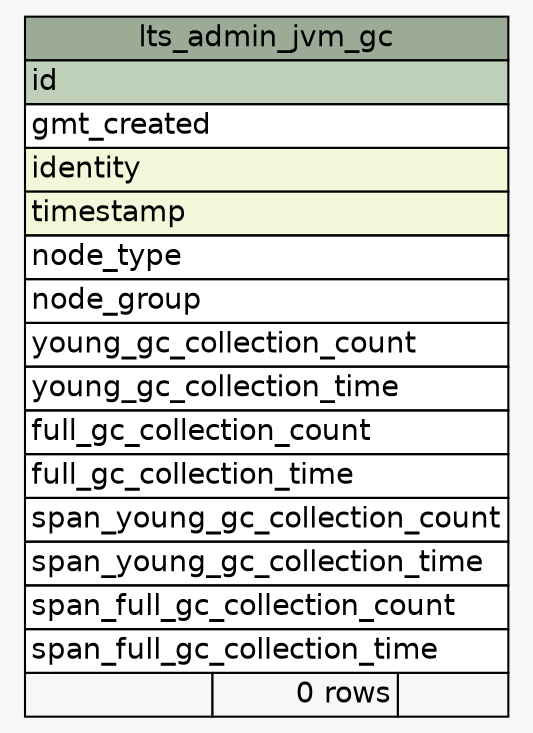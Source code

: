 // dot 2.36.0 on Windows 7 6.1
// SchemaSpy rev 590
digraph "lts_admin_jvm_gc" {
  graph [
    rankdir="RL"
    bgcolor="#f7f7f7"
    nodesep="0.18"
    ranksep="0.46"
    fontname="Helvetica"
    fontsize="14"
  ];
  node [
    fontname="Helvetica"
    fontsize="14"
    shape="plaintext"
  ];
  edge [
    arrowsize="0.8"
  ];
  "lts_admin_jvm_gc" [
    label=<
    <TABLE BORDER="0" CELLBORDER="1" CELLSPACING="0" BGCOLOR="#ffffff">
      <TR><TD COLSPAN="3" BGCOLOR="#9bab96" ALIGN="CENTER">lts_admin_jvm_gc</TD></TR>
      <TR><TD PORT="id" COLSPAN="3" BGCOLOR="#bed1b8" ALIGN="LEFT">id</TD></TR>
      <TR><TD PORT="gmt_created" COLSPAN="3" ALIGN="LEFT">gmt_created</TD></TR>
      <TR><TD PORT="identity" COLSPAN="3" BGCOLOR="#f4f7da" ALIGN="LEFT">identity</TD></TR>
      <TR><TD PORT="timestamp" COLSPAN="3" BGCOLOR="#f4f7da" ALIGN="LEFT">timestamp</TD></TR>
      <TR><TD PORT="node_type" COLSPAN="3" ALIGN="LEFT">node_type</TD></TR>
      <TR><TD PORT="node_group" COLSPAN="3" ALIGN="LEFT">node_group</TD></TR>
      <TR><TD PORT="young_gc_collection_count" COLSPAN="3" ALIGN="LEFT">young_gc_collection_count</TD></TR>
      <TR><TD PORT="young_gc_collection_time" COLSPAN="3" ALIGN="LEFT">young_gc_collection_time</TD></TR>
      <TR><TD PORT="full_gc_collection_count" COLSPAN="3" ALIGN="LEFT">full_gc_collection_count</TD></TR>
      <TR><TD PORT="full_gc_collection_time" COLSPAN="3" ALIGN="LEFT">full_gc_collection_time</TD></TR>
      <TR><TD PORT="span_young_gc_collection_count" COLSPAN="3" ALIGN="LEFT">span_young_gc_collection_count</TD></TR>
      <TR><TD PORT="span_young_gc_collection_time" COLSPAN="3" ALIGN="LEFT">span_young_gc_collection_time</TD></TR>
      <TR><TD PORT="span_full_gc_collection_count" COLSPAN="3" ALIGN="LEFT">span_full_gc_collection_count</TD></TR>
      <TR><TD PORT="span_full_gc_collection_time" COLSPAN="3" ALIGN="LEFT">span_full_gc_collection_time</TD></TR>
      <TR><TD ALIGN="LEFT" BGCOLOR="#f7f7f7">  </TD><TD ALIGN="RIGHT" BGCOLOR="#f7f7f7">0 rows</TD><TD ALIGN="RIGHT" BGCOLOR="#f7f7f7">  </TD></TR>
    </TABLE>>
    URL="tables/lts_admin_jvm_gc.html"
    tooltip="lts_admin_jvm_gc"
  ];
}

